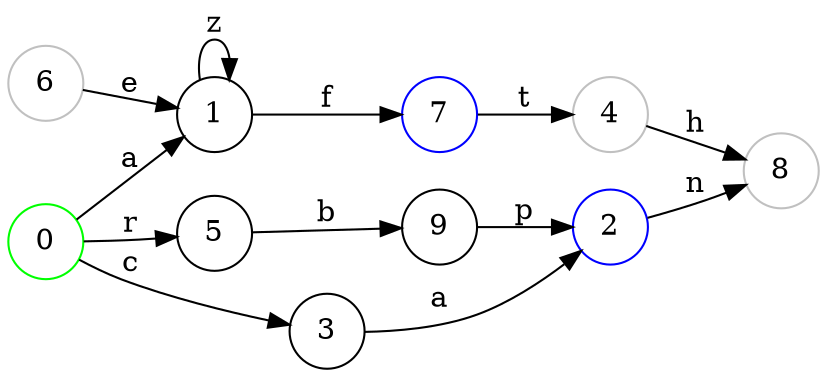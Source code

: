 digraph automate {
	rankdir=LR;
	node [shape = circle, color = gray];
	0 -> 1 [label=a];
	0 -> 3 [label=c];
	3 -> 2 [label=a];
	9 -> 2 [label=p];
	5 -> 9 [label=b];
	1 -> 7 [label=f];
	6 -> 1 [label=e];
	1 -> 1 [label=z];
	7 -> 4 [label=t];
	2 -> 8 [label=n];
	0 -> 5 [label=r];
	4 -> 8 [label=h];
	0 [color=black];
	1 [color=black];
	7 [color=black];
	3 [color=black];
	2 [color=black];
	5 [color=black];
	9 [color=black];
	0 [color=green];
	2 [color=blue];
	7 [color=blue];
}

